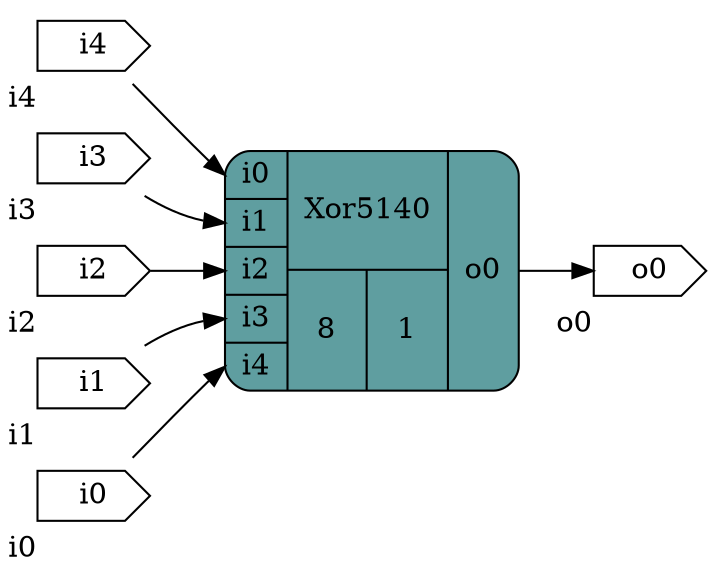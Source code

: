 digraph circ_xor5 {
		graph [rankdir = LR];
		Xor5140[shape=record; style="rounded,filled"; fillcolor=cadetblue; label="{{<i0>i0|<i1>i1|<i2>i2|<i3>i3|<i4>i4}|{Xor5140|{8|1}}|{<o0>o0}}"]
		i0[shape=cds,xlabel="i0"]
		i1[shape=cds,xlabel="i1"]
		i2[shape=cds,xlabel="i2"]
		i3[shape=cds,xlabel="i3"]
		i4[shape=cds,xlabel="i4"]
		o0[shape=cds,xlabel="o0"]
		i0 -> Xor5140:i4;
		i1 -> Xor5140:i3;
		i2 -> Xor5140:i2;
		i3 -> Xor5140:i1;
		i4 -> Xor5140:i0;
		Xor5140:o0 -> o0;
}
